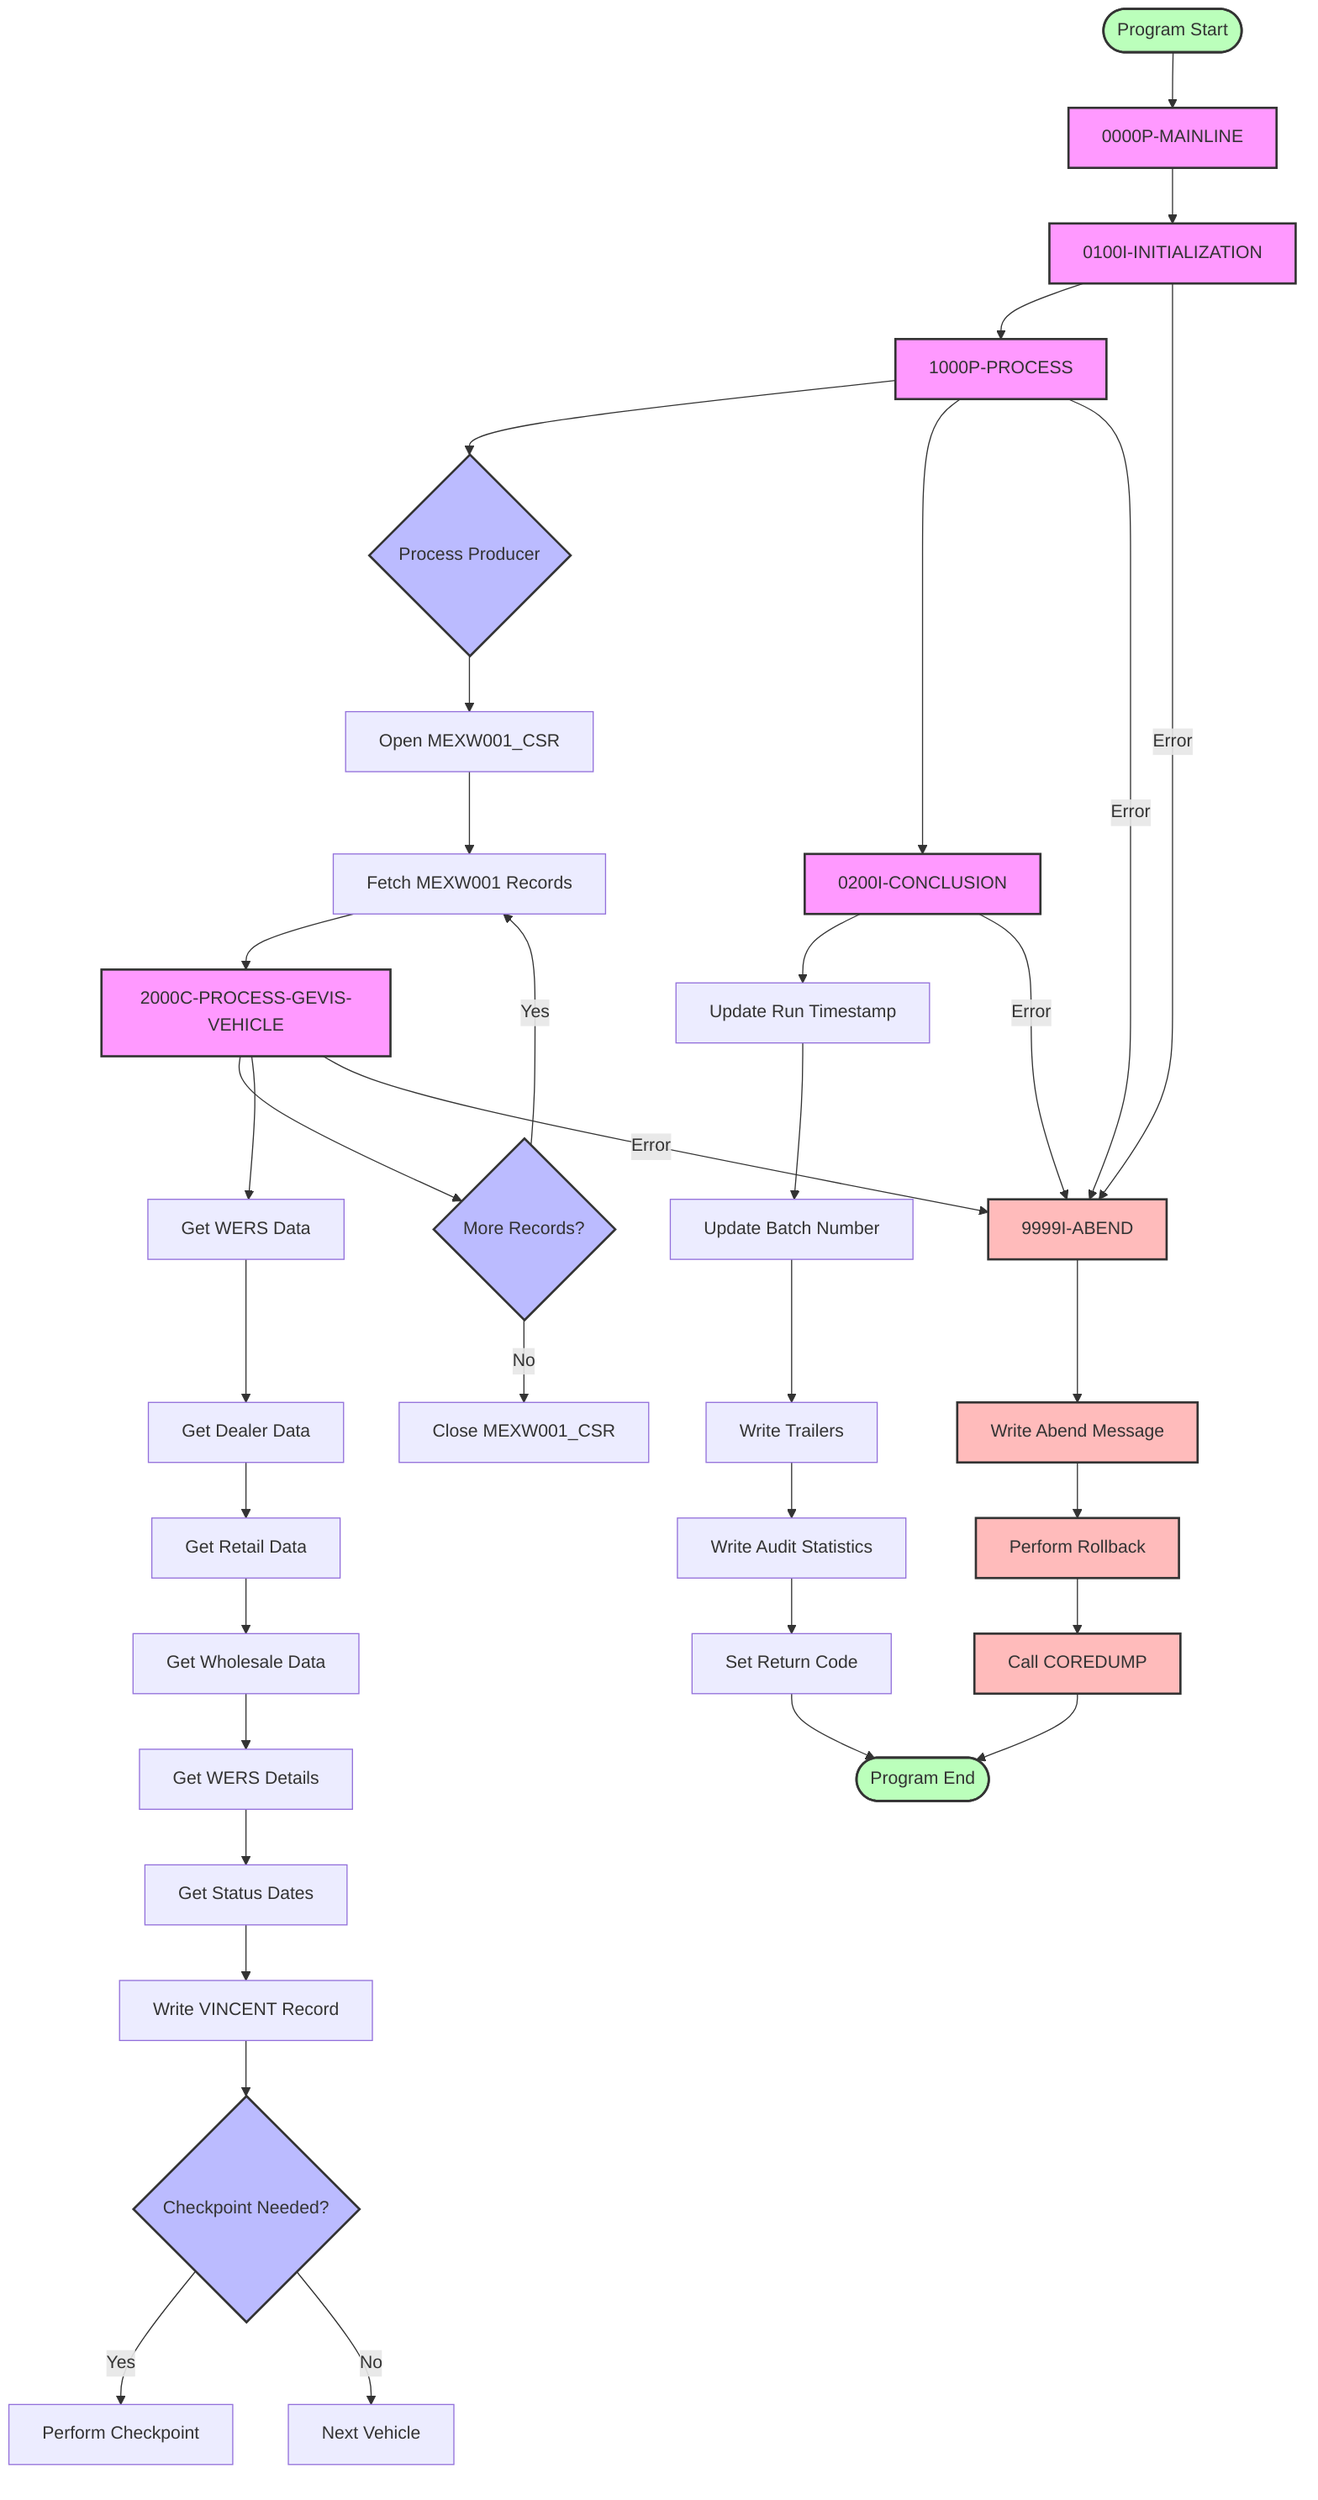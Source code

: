 flowchart TD
    %% Main Program Flow
    Start([Program Start]) --> Init[0000P-MAINLINE]
    Init --> InitPhase[0100I-INITIALIZATION]

    %% Initialization Phase

    %% Main Processing Loop
    InitPhase --> MainLoop[1000P-PROCESS]
    MainLoop --> ProcessProducer{Process Producer}
    ProcessProducer --> OpenMEXW001[Open MEXW001_CSR]
    OpenMEXW001 --> FetchMEXW001[Fetch MEXW001 Records]
    FetchMEXW001 --> ProcessVehicle[2000C-PROCESS-GEVIS-VEHICLE]
    ProcessVehicle --> MoreMEXW001{More Records?}
    MoreMEXW001 -->|Yes| FetchMEXW001
    MoreMEXW001 -->|No| CloseMEXW001[Close MEXW001_CSR]

    %% Vehicle Processing Details
    ProcessVehicle --> GetWERS[Get WERS Data]
    GetWERS --> GetDealerData[Get Dealer Data]
    GetDealerData --> GetRetailData[Get Retail Data]
    GetRetailData --> GetWholesaleData[Get Wholesale Data]
    GetWholesaleData --> GetWERSDetails[Get WERS Details]
    GetWERSDetails --> GetStatusDates[Get Status Dates]
    GetStatusDates --> WriteRecord[Write VINCENT Record]
    WriteRecord --> Checkpoint{Checkpoint Needed?}
    Checkpoint -->|Yes| DoCheckpoint[Perform Checkpoint]
    Checkpoint -->|No| NextVehicle[Next Vehicle]

    %% Conclusion Phase
    MainLoop --> Conclusion[0200I-CONCLUSION]
    Conclusion --> UpdateTimestamp[Update Run Timestamp]
    UpdateTimestamp --> UpdateBatch[Update Batch Number]
    UpdateBatch --> WriteTrailers[Write Trailers]
    WriteTrailers --> WriteAudit[Write Audit Statistics]
    WriteAudit --> SetReturnCode[Set Return Code]
    SetReturnCode --> End([Program End])

    %% Error Handling
    InitPhase -->|Error| Abend[9999I-ABEND]
    MainLoop -->|Error| Abend
    ProcessVehicle -->|Error| Abend
    Conclusion -->|Error| Abend
    Abend --> WriteAbendMsg[Write Abend Message]
    WriteAbendMsg --> Rollback[Perform Rollback]
    Rollback --> CoreDump[Call COREDUMP]
    CoreDump --> End

    %% Styling
    classDef process fill:#f9f,stroke:#333,stroke-width:2px
    classDef decision fill:#bbf,stroke:#333,stroke-width:2px
    classDef error fill:#fbb,stroke:#333,stroke-width:2px
    classDef start fill:#bfb,stroke:#333,stroke-width:2px

    class Start,End start
    class ProcessProducer,MoreMEXW001,MoreSaleChk,MoreProducers,Checkpoint decision
    class Abend,WriteAbendMsg,Rollback,CoreDump error
    class Init,InitPhase,MainLoop,ProcessVehicle,Conclusion process